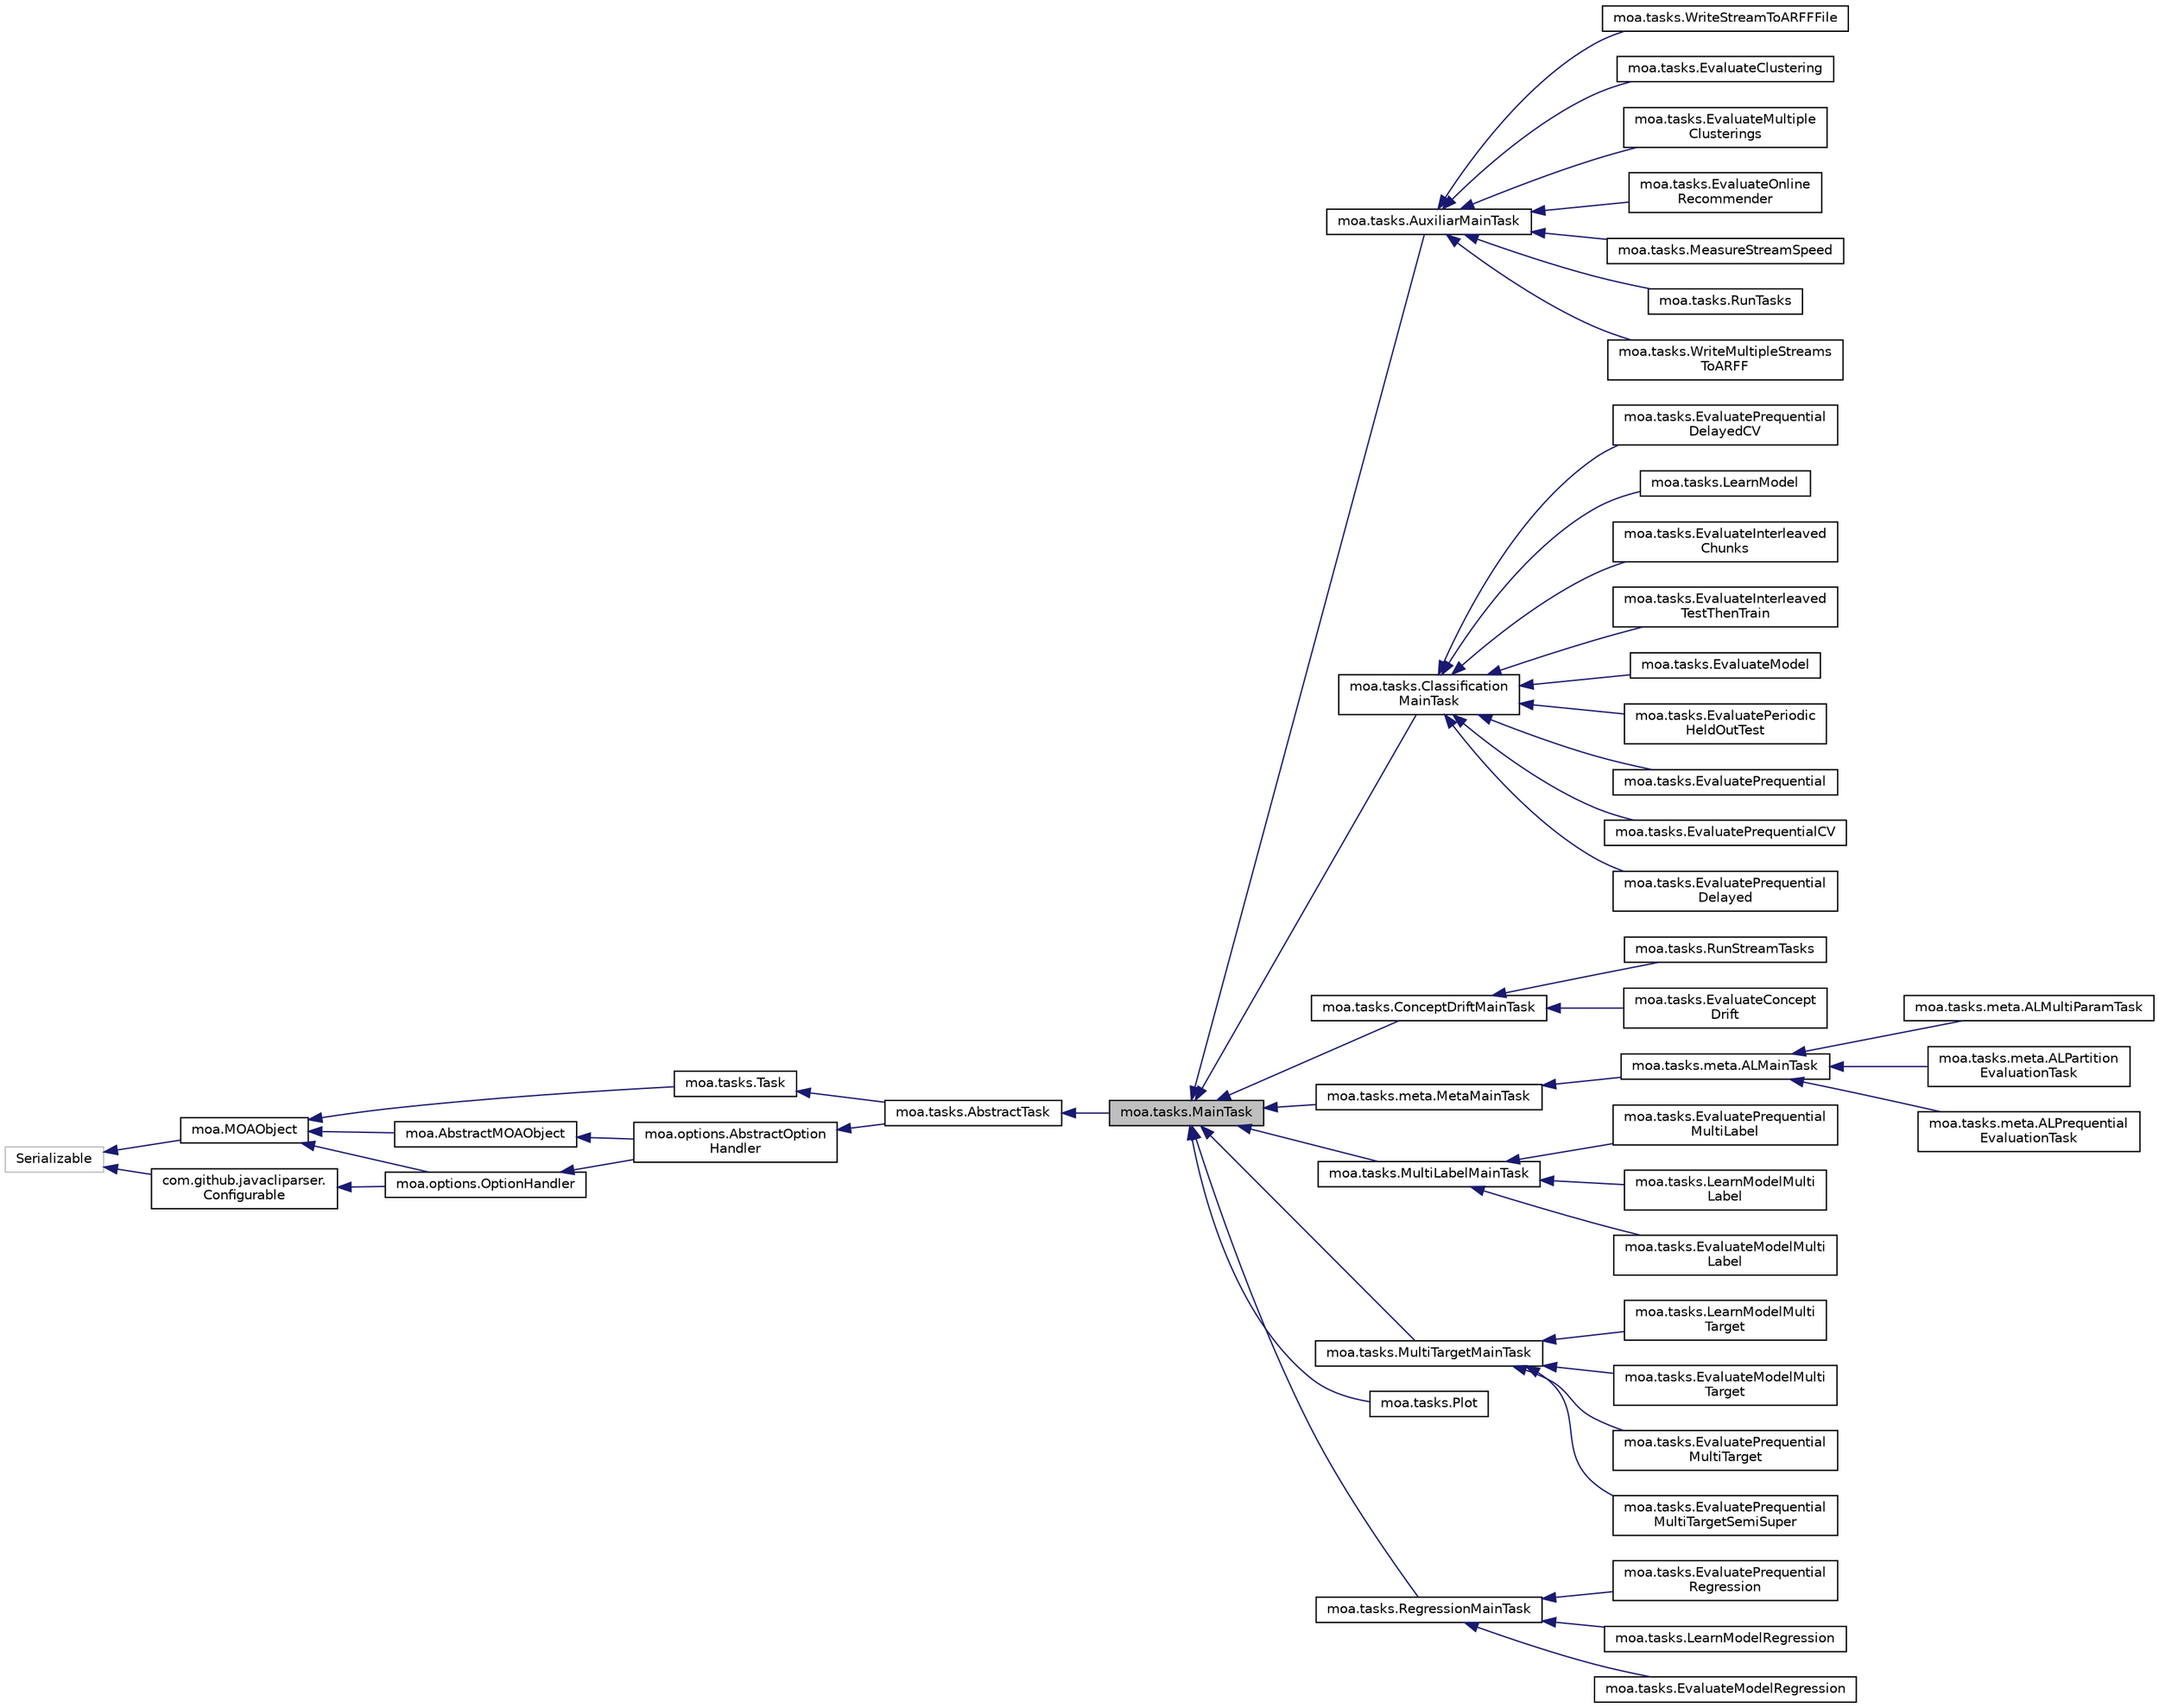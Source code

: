 digraph "moa.tasks.MainTask"
{
 // LATEX_PDF_SIZE
  edge [fontname="Helvetica",fontsize="10",labelfontname="Helvetica",labelfontsize="10"];
  node [fontname="Helvetica",fontsize="10",shape=record];
  rankdir="LR";
  Node1 [label="moa.tasks.MainTask",height=0.2,width=0.4,color="black", fillcolor="grey75", style="filled", fontcolor="black",tooltip=" "];
  Node2 -> Node1 [dir="back",color="midnightblue",fontsize="10",style="solid",fontname="Helvetica"];
  Node2 [label="moa.tasks.AbstractTask",height=0.2,width=0.4,color="black", fillcolor="white", style="filled",URL="$classmoa_1_1tasks_1_1_abstract_task.html",tooltip=" "];
  Node3 -> Node2 [dir="back",color="midnightblue",fontsize="10",style="solid",fontname="Helvetica"];
  Node3 [label="moa.options.AbstractOption\lHandler",height=0.2,width=0.4,color="black", fillcolor="white", style="filled",URL="$classmoa_1_1options_1_1_abstract_option_handler.html",tooltip=" "];
  Node4 -> Node3 [dir="back",color="midnightblue",fontsize="10",style="solid",fontname="Helvetica"];
  Node4 [label="moa.AbstractMOAObject",height=0.2,width=0.4,color="black", fillcolor="white", style="filled",URL="$classmoa_1_1_abstract_m_o_a_object.html",tooltip=" "];
  Node5 -> Node4 [dir="back",color="midnightblue",fontsize="10",style="solid",fontname="Helvetica"];
  Node5 [label="moa.MOAObject",height=0.2,width=0.4,color="black", fillcolor="white", style="filled",URL="$interfacemoa_1_1_m_o_a_object.html",tooltip=" "];
  Node6 -> Node5 [dir="back",color="midnightblue",fontsize="10",style="solid",fontname="Helvetica"];
  Node6 [label="Serializable",height=0.2,width=0.4,color="grey75", fillcolor="white", style="filled",tooltip=" "];
  Node7 -> Node3 [dir="back",color="midnightblue",fontsize="10",style="solid",fontname="Helvetica"];
  Node7 [label="moa.options.OptionHandler",height=0.2,width=0.4,color="black", fillcolor="white", style="filled",URL="$interfacemoa_1_1options_1_1_option_handler.html",tooltip=" "];
  Node5 -> Node7 [dir="back",color="midnightblue",fontsize="10",style="solid",fontname="Helvetica"];
  Node8 -> Node7 [dir="back",color="midnightblue",fontsize="10",style="solid",fontname="Helvetica"];
  Node8 [label="com.github.javacliparser.\lConfigurable",height=0.2,width=0.4,color="black", fillcolor="white", style="filled",URL="$interfacecom_1_1github_1_1javacliparser_1_1_configurable.html",tooltip=" "];
  Node6 -> Node8 [dir="back",color="midnightblue",fontsize="10",style="solid",fontname="Helvetica"];
  Node9 -> Node2 [dir="back",color="midnightblue",fontsize="10",style="solid",fontname="Helvetica"];
  Node9 [label="moa.tasks.Task",height=0.2,width=0.4,color="black", fillcolor="white", style="filled",URL="$interfacemoa_1_1tasks_1_1_task.html",tooltip=" "];
  Node5 -> Node9 [dir="back",color="midnightblue",fontsize="10",style="solid",fontname="Helvetica"];
  Node1 -> Node10 [dir="back",color="midnightblue",fontsize="10",style="solid",fontname="Helvetica"];
  Node10 [label="moa.tasks.AuxiliarMainTask",height=0.2,width=0.4,color="black", fillcolor="white", style="filled",URL="$classmoa_1_1tasks_1_1_auxiliar_main_task.html",tooltip=" "];
  Node10 -> Node11 [dir="back",color="midnightblue",fontsize="10",style="solid",fontname="Helvetica"];
  Node11 [label="moa.tasks.EvaluateClustering",height=0.2,width=0.4,color="black", fillcolor="white", style="filled",URL="$classmoa_1_1tasks_1_1_evaluate_clustering.html",tooltip=" "];
  Node10 -> Node12 [dir="back",color="midnightblue",fontsize="10",style="solid",fontname="Helvetica"];
  Node12 [label="moa.tasks.EvaluateMultiple\lClusterings",height=0.2,width=0.4,color="black", fillcolor="white", style="filled",URL="$classmoa_1_1tasks_1_1_evaluate_multiple_clusterings.html",tooltip=" "];
  Node10 -> Node13 [dir="back",color="midnightblue",fontsize="10",style="solid",fontname="Helvetica"];
  Node13 [label="moa.tasks.EvaluateOnline\lRecommender",height=0.2,width=0.4,color="black", fillcolor="white", style="filled",URL="$classmoa_1_1tasks_1_1_evaluate_online_recommender.html",tooltip=" "];
  Node10 -> Node14 [dir="back",color="midnightblue",fontsize="10",style="solid",fontname="Helvetica"];
  Node14 [label="moa.tasks.MeasureStreamSpeed",height=0.2,width=0.4,color="black", fillcolor="white", style="filled",URL="$classmoa_1_1tasks_1_1_measure_stream_speed.html",tooltip=" "];
  Node10 -> Node15 [dir="back",color="midnightblue",fontsize="10",style="solid",fontname="Helvetica"];
  Node15 [label="moa.tasks.RunTasks",height=0.2,width=0.4,color="black", fillcolor="white", style="filled",URL="$classmoa_1_1tasks_1_1_run_tasks.html",tooltip=" "];
  Node10 -> Node16 [dir="back",color="midnightblue",fontsize="10",style="solid",fontname="Helvetica"];
  Node16 [label="moa.tasks.WriteMultipleStreams\lToARFF",height=0.2,width=0.4,color="black", fillcolor="white", style="filled",URL="$classmoa_1_1tasks_1_1_write_multiple_streams_to_a_r_f_f.html",tooltip=" "];
  Node10 -> Node17 [dir="back",color="midnightblue",fontsize="10",style="solid",fontname="Helvetica"];
  Node17 [label="moa.tasks.WriteStreamToARFFFile",height=0.2,width=0.4,color="black", fillcolor="white", style="filled",URL="$classmoa_1_1tasks_1_1_write_stream_to_a_r_f_f_file.html",tooltip=" "];
  Node1 -> Node18 [dir="back",color="midnightblue",fontsize="10",style="solid",fontname="Helvetica"];
  Node18 [label="moa.tasks.Classification\lMainTask",height=0.2,width=0.4,color="black", fillcolor="white", style="filled",URL="$classmoa_1_1tasks_1_1_classification_main_task.html",tooltip=" "];
  Node18 -> Node19 [dir="back",color="midnightblue",fontsize="10",style="solid",fontname="Helvetica"];
  Node19 [label="moa.tasks.EvaluateInterleaved\lChunks",height=0.2,width=0.4,color="black", fillcolor="white", style="filled",URL="$classmoa_1_1tasks_1_1_evaluate_interleaved_chunks.html",tooltip=" "];
  Node18 -> Node20 [dir="back",color="midnightblue",fontsize="10",style="solid",fontname="Helvetica"];
  Node20 [label="moa.tasks.EvaluateInterleaved\lTestThenTrain",height=0.2,width=0.4,color="black", fillcolor="white", style="filled",URL="$classmoa_1_1tasks_1_1_evaluate_interleaved_test_then_train.html",tooltip=" "];
  Node18 -> Node21 [dir="back",color="midnightblue",fontsize="10",style="solid",fontname="Helvetica"];
  Node21 [label="moa.tasks.EvaluateModel",height=0.2,width=0.4,color="black", fillcolor="white", style="filled",URL="$classmoa_1_1tasks_1_1_evaluate_model.html",tooltip=" "];
  Node18 -> Node22 [dir="back",color="midnightblue",fontsize="10",style="solid",fontname="Helvetica"];
  Node22 [label="moa.tasks.EvaluatePeriodic\lHeldOutTest",height=0.2,width=0.4,color="black", fillcolor="white", style="filled",URL="$classmoa_1_1tasks_1_1_evaluate_periodic_held_out_test.html",tooltip=" "];
  Node18 -> Node23 [dir="back",color="midnightblue",fontsize="10",style="solid",fontname="Helvetica"];
  Node23 [label="moa.tasks.EvaluatePrequential",height=0.2,width=0.4,color="black", fillcolor="white", style="filled",URL="$classmoa_1_1tasks_1_1_evaluate_prequential.html",tooltip=" "];
  Node18 -> Node24 [dir="back",color="midnightblue",fontsize="10",style="solid",fontname="Helvetica"];
  Node24 [label="moa.tasks.EvaluatePrequentialCV",height=0.2,width=0.4,color="black", fillcolor="white", style="filled",URL="$classmoa_1_1tasks_1_1_evaluate_prequential_c_v.html",tooltip=" "];
  Node18 -> Node25 [dir="back",color="midnightblue",fontsize="10",style="solid",fontname="Helvetica"];
  Node25 [label="moa.tasks.EvaluatePrequential\lDelayed",height=0.2,width=0.4,color="black", fillcolor="white", style="filled",URL="$classmoa_1_1tasks_1_1_evaluate_prequential_delayed.html",tooltip=" "];
  Node18 -> Node26 [dir="back",color="midnightblue",fontsize="10",style="solid",fontname="Helvetica"];
  Node26 [label="moa.tasks.EvaluatePrequential\lDelayedCV",height=0.2,width=0.4,color="black", fillcolor="white", style="filled",URL="$classmoa_1_1tasks_1_1_evaluate_prequential_delayed_c_v.html",tooltip=" "];
  Node18 -> Node27 [dir="back",color="midnightblue",fontsize="10",style="solid",fontname="Helvetica"];
  Node27 [label="moa.tasks.LearnModel",height=0.2,width=0.4,color="black", fillcolor="white", style="filled",URL="$classmoa_1_1tasks_1_1_learn_model.html",tooltip=" "];
  Node1 -> Node28 [dir="back",color="midnightblue",fontsize="10",style="solid",fontname="Helvetica"];
  Node28 [label="moa.tasks.ConceptDriftMainTask",height=0.2,width=0.4,color="black", fillcolor="white", style="filled",URL="$classmoa_1_1tasks_1_1_concept_drift_main_task.html",tooltip=" "];
  Node28 -> Node29 [dir="back",color="midnightblue",fontsize="10",style="solid",fontname="Helvetica"];
  Node29 [label="moa.tasks.EvaluateConcept\lDrift",height=0.2,width=0.4,color="black", fillcolor="white", style="filled",URL="$classmoa_1_1tasks_1_1_evaluate_concept_drift.html",tooltip=" "];
  Node28 -> Node30 [dir="back",color="midnightblue",fontsize="10",style="solid",fontname="Helvetica"];
  Node30 [label="moa.tasks.RunStreamTasks",height=0.2,width=0.4,color="black", fillcolor="white", style="filled",URL="$classmoa_1_1tasks_1_1_run_stream_tasks.html",tooltip=" "];
  Node1 -> Node31 [dir="back",color="midnightblue",fontsize="10",style="solid",fontname="Helvetica"];
  Node31 [label="moa.tasks.meta.MetaMainTask",height=0.2,width=0.4,color="black", fillcolor="white", style="filled",URL="$classmoa_1_1tasks_1_1meta_1_1_meta_main_task.html",tooltip=" "];
  Node31 -> Node32 [dir="back",color="midnightblue",fontsize="10",style="solid",fontname="Helvetica"];
  Node32 [label="moa.tasks.meta.ALMainTask",height=0.2,width=0.4,color="black", fillcolor="white", style="filled",URL="$classmoa_1_1tasks_1_1meta_1_1_a_l_main_task.html",tooltip=" "];
  Node32 -> Node33 [dir="back",color="midnightblue",fontsize="10",style="solid",fontname="Helvetica"];
  Node33 [label="moa.tasks.meta.ALMultiParamTask",height=0.2,width=0.4,color="black", fillcolor="white", style="filled",URL="$classmoa_1_1tasks_1_1meta_1_1_a_l_multi_param_task.html",tooltip=" "];
  Node32 -> Node34 [dir="back",color="midnightblue",fontsize="10",style="solid",fontname="Helvetica"];
  Node34 [label="moa.tasks.meta.ALPartition\lEvaluationTask",height=0.2,width=0.4,color="black", fillcolor="white", style="filled",URL="$classmoa_1_1tasks_1_1meta_1_1_a_l_partition_evaluation_task.html",tooltip=" "];
  Node32 -> Node35 [dir="back",color="midnightblue",fontsize="10",style="solid",fontname="Helvetica"];
  Node35 [label="moa.tasks.meta.ALPrequential\lEvaluationTask",height=0.2,width=0.4,color="black", fillcolor="white", style="filled",URL="$classmoa_1_1tasks_1_1meta_1_1_a_l_prequential_evaluation_task.html",tooltip=" "];
  Node1 -> Node36 [dir="back",color="midnightblue",fontsize="10",style="solid",fontname="Helvetica"];
  Node36 [label="moa.tasks.MultiLabelMainTask",height=0.2,width=0.4,color="black", fillcolor="white", style="filled",URL="$classmoa_1_1tasks_1_1_multi_label_main_task.html",tooltip=" "];
  Node36 -> Node37 [dir="back",color="midnightblue",fontsize="10",style="solid",fontname="Helvetica"];
  Node37 [label="moa.tasks.EvaluateModelMulti\lLabel",height=0.2,width=0.4,color="black", fillcolor="white", style="filled",URL="$classmoa_1_1tasks_1_1_evaluate_model_multi_label.html",tooltip=" "];
  Node36 -> Node38 [dir="back",color="midnightblue",fontsize="10",style="solid",fontname="Helvetica"];
  Node38 [label="moa.tasks.EvaluatePrequential\lMultiLabel",height=0.2,width=0.4,color="black", fillcolor="white", style="filled",URL="$classmoa_1_1tasks_1_1_evaluate_prequential_multi_label.html",tooltip=" "];
  Node36 -> Node39 [dir="back",color="midnightblue",fontsize="10",style="solid",fontname="Helvetica"];
  Node39 [label="moa.tasks.LearnModelMulti\lLabel",height=0.2,width=0.4,color="black", fillcolor="white", style="filled",URL="$classmoa_1_1tasks_1_1_learn_model_multi_label.html",tooltip=" "];
  Node1 -> Node40 [dir="back",color="midnightblue",fontsize="10",style="solid",fontname="Helvetica"];
  Node40 [label="moa.tasks.MultiTargetMainTask",height=0.2,width=0.4,color="black", fillcolor="white", style="filled",URL="$classmoa_1_1tasks_1_1_multi_target_main_task.html",tooltip=" "];
  Node40 -> Node41 [dir="back",color="midnightblue",fontsize="10",style="solid",fontname="Helvetica"];
  Node41 [label="moa.tasks.EvaluateModelMulti\lTarget",height=0.2,width=0.4,color="black", fillcolor="white", style="filled",URL="$classmoa_1_1tasks_1_1_evaluate_model_multi_target.html",tooltip=" "];
  Node40 -> Node42 [dir="back",color="midnightblue",fontsize="10",style="solid",fontname="Helvetica"];
  Node42 [label="moa.tasks.EvaluatePrequential\lMultiTarget",height=0.2,width=0.4,color="black", fillcolor="white", style="filled",URL="$classmoa_1_1tasks_1_1_evaluate_prequential_multi_target.html",tooltip=" "];
  Node40 -> Node43 [dir="back",color="midnightblue",fontsize="10",style="solid",fontname="Helvetica"];
  Node43 [label="moa.tasks.EvaluatePrequential\lMultiTargetSemiSuper",height=0.2,width=0.4,color="black", fillcolor="white", style="filled",URL="$classmoa_1_1tasks_1_1_evaluate_prequential_multi_target_semi_super.html",tooltip=" "];
  Node40 -> Node44 [dir="back",color="midnightblue",fontsize="10",style="solid",fontname="Helvetica"];
  Node44 [label="moa.tasks.LearnModelMulti\lTarget",height=0.2,width=0.4,color="black", fillcolor="white", style="filled",URL="$classmoa_1_1tasks_1_1_learn_model_multi_target.html",tooltip=" "];
  Node1 -> Node45 [dir="back",color="midnightblue",fontsize="10",style="solid",fontname="Helvetica"];
  Node45 [label="moa.tasks.Plot",height=0.2,width=0.4,color="black", fillcolor="white", style="filled",URL="$classmoa_1_1tasks_1_1_plot.html",tooltip=" "];
  Node1 -> Node46 [dir="back",color="midnightblue",fontsize="10",style="solid",fontname="Helvetica"];
  Node46 [label="moa.tasks.RegressionMainTask",height=0.2,width=0.4,color="black", fillcolor="white", style="filled",URL="$classmoa_1_1tasks_1_1_regression_main_task.html",tooltip=" "];
  Node46 -> Node47 [dir="back",color="midnightblue",fontsize="10",style="solid",fontname="Helvetica"];
  Node47 [label="moa.tasks.EvaluateModelRegression",height=0.2,width=0.4,color="black", fillcolor="white", style="filled",URL="$classmoa_1_1tasks_1_1_evaluate_model_regression.html",tooltip=" "];
  Node46 -> Node48 [dir="back",color="midnightblue",fontsize="10",style="solid",fontname="Helvetica"];
  Node48 [label="moa.tasks.EvaluatePrequential\lRegression",height=0.2,width=0.4,color="black", fillcolor="white", style="filled",URL="$classmoa_1_1tasks_1_1_evaluate_prequential_regression.html",tooltip=" "];
  Node46 -> Node49 [dir="back",color="midnightblue",fontsize="10",style="solid",fontname="Helvetica"];
  Node49 [label="moa.tasks.LearnModelRegression",height=0.2,width=0.4,color="black", fillcolor="white", style="filled",URL="$classmoa_1_1tasks_1_1_learn_model_regression.html",tooltip=" "];
}
